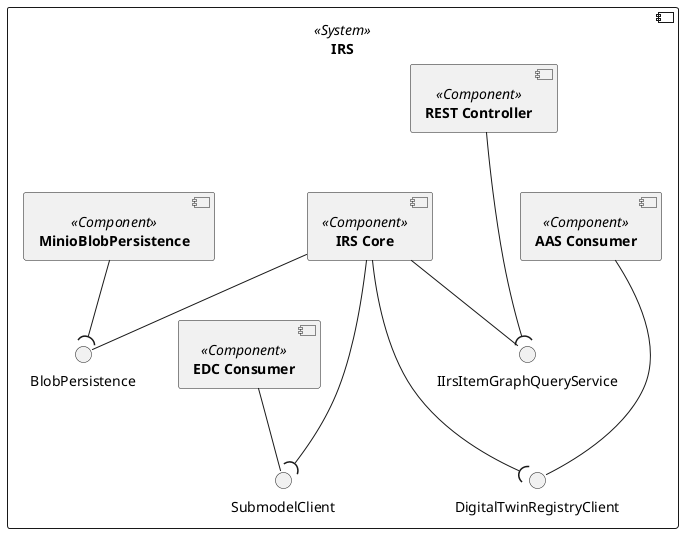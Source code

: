 @startuml
skinparam monochrome true
skinparam shadowing false
skinparam spacing 50


component [**IRS**] <<System>> {
	component [**REST Controller**] <<Component>> as RestController
	component [**IRS Core**] <<Component>> as Core
	component [**MinioBlobPersistence**] <<Component>> as BlobStore
	component [**AAS Consumer**] <<Component>> as AAS
	component [**EDC Consumer**] <<Component>> as EDC

RestController ---( IIrsItemGraphQueryService
Core -- IIrsItemGraphQueryService

BlobStore --( BlobPersistence
Core -- BlobPersistence

AAS --- DigitalTwinRegistryClient
Core ---( DigitalTwinRegistryClient

EDC -- SubmodelClient
Core ---( SubmodelClient
}

@enduml